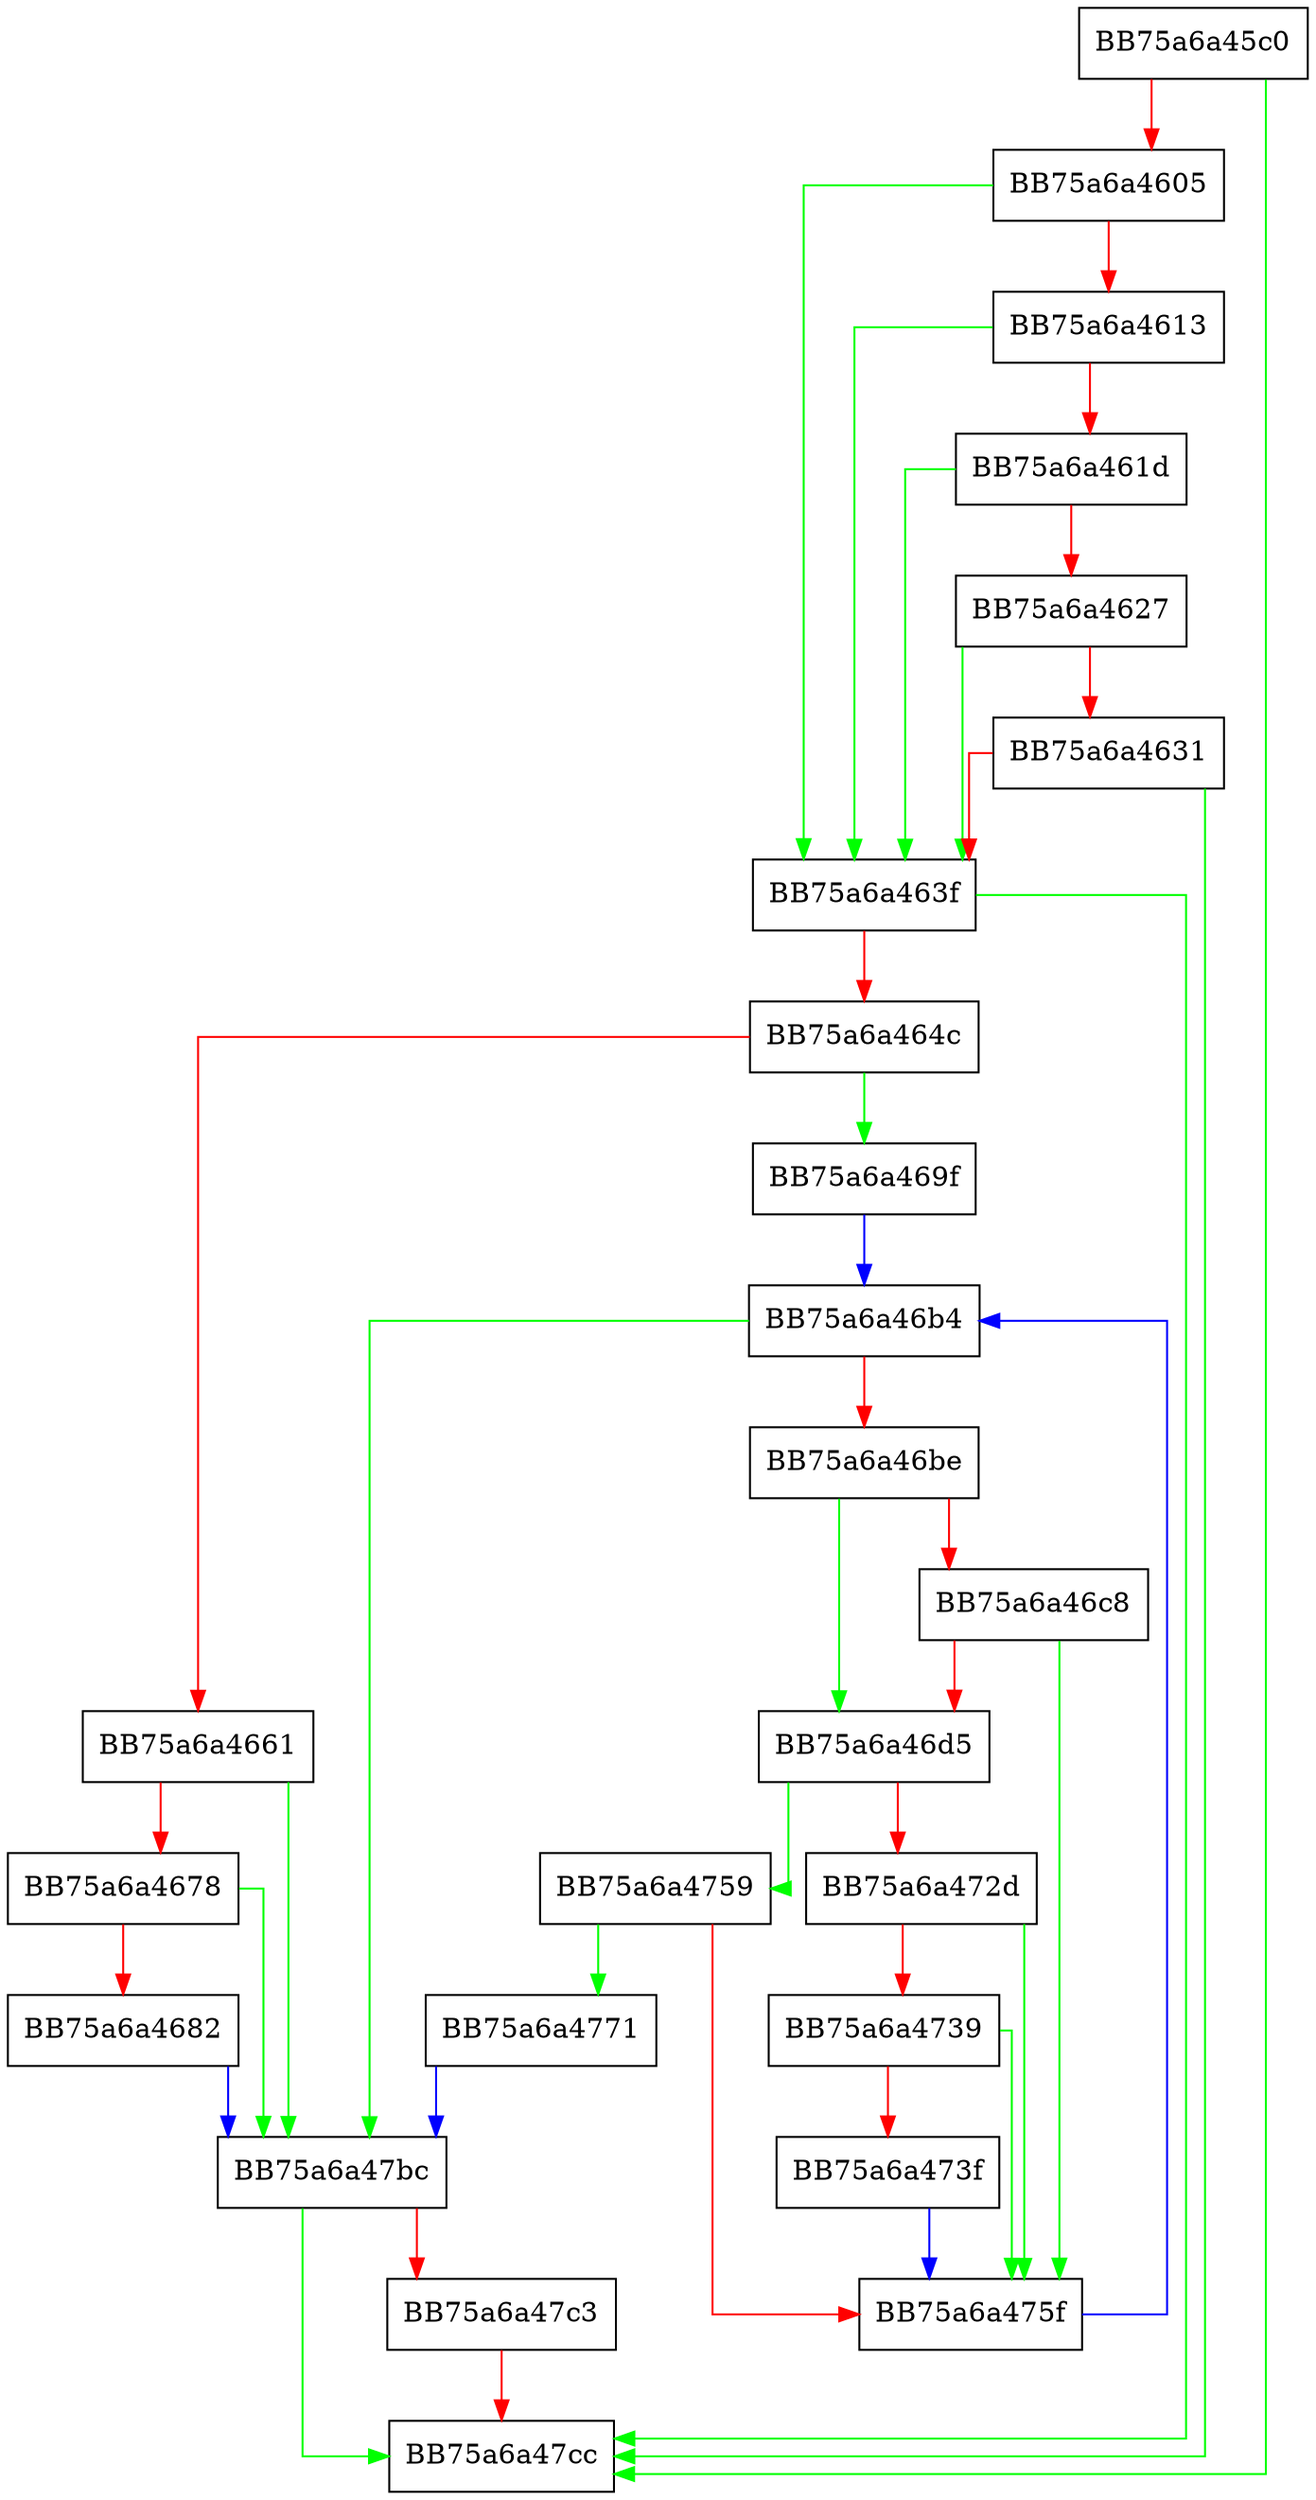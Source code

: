digraph UpdateHips {
  node [shape="box"];
  graph [splines=ortho];
  BB75a6a45c0 -> BB75a6a47cc [color="green"];
  BB75a6a45c0 -> BB75a6a4605 [color="red"];
  BB75a6a4605 -> BB75a6a463f [color="green"];
  BB75a6a4605 -> BB75a6a4613 [color="red"];
  BB75a6a4613 -> BB75a6a463f [color="green"];
  BB75a6a4613 -> BB75a6a461d [color="red"];
  BB75a6a461d -> BB75a6a463f [color="green"];
  BB75a6a461d -> BB75a6a4627 [color="red"];
  BB75a6a4627 -> BB75a6a463f [color="green"];
  BB75a6a4627 -> BB75a6a4631 [color="red"];
  BB75a6a4631 -> BB75a6a47cc [color="green"];
  BB75a6a4631 -> BB75a6a463f [color="red"];
  BB75a6a463f -> BB75a6a47cc [color="green"];
  BB75a6a463f -> BB75a6a464c [color="red"];
  BB75a6a464c -> BB75a6a469f [color="green"];
  BB75a6a464c -> BB75a6a4661 [color="red"];
  BB75a6a4661 -> BB75a6a47bc [color="green"];
  BB75a6a4661 -> BB75a6a4678 [color="red"];
  BB75a6a4678 -> BB75a6a47bc [color="green"];
  BB75a6a4678 -> BB75a6a4682 [color="red"];
  BB75a6a4682 -> BB75a6a47bc [color="blue"];
  BB75a6a469f -> BB75a6a46b4 [color="blue"];
  BB75a6a46b4 -> BB75a6a47bc [color="green"];
  BB75a6a46b4 -> BB75a6a46be [color="red"];
  BB75a6a46be -> BB75a6a46d5 [color="green"];
  BB75a6a46be -> BB75a6a46c8 [color="red"];
  BB75a6a46c8 -> BB75a6a475f [color="green"];
  BB75a6a46c8 -> BB75a6a46d5 [color="red"];
  BB75a6a46d5 -> BB75a6a4759 [color="green"];
  BB75a6a46d5 -> BB75a6a472d [color="red"];
  BB75a6a472d -> BB75a6a475f [color="green"];
  BB75a6a472d -> BB75a6a4739 [color="red"];
  BB75a6a4739 -> BB75a6a475f [color="green"];
  BB75a6a4739 -> BB75a6a473f [color="red"];
  BB75a6a473f -> BB75a6a475f [color="blue"];
  BB75a6a4759 -> BB75a6a4771 [color="green"];
  BB75a6a4759 -> BB75a6a475f [color="red"];
  BB75a6a475f -> BB75a6a46b4 [color="blue"];
  BB75a6a4771 -> BB75a6a47bc [color="blue"];
  BB75a6a47bc -> BB75a6a47cc [color="green"];
  BB75a6a47bc -> BB75a6a47c3 [color="red"];
  BB75a6a47c3 -> BB75a6a47cc [color="red"];
}